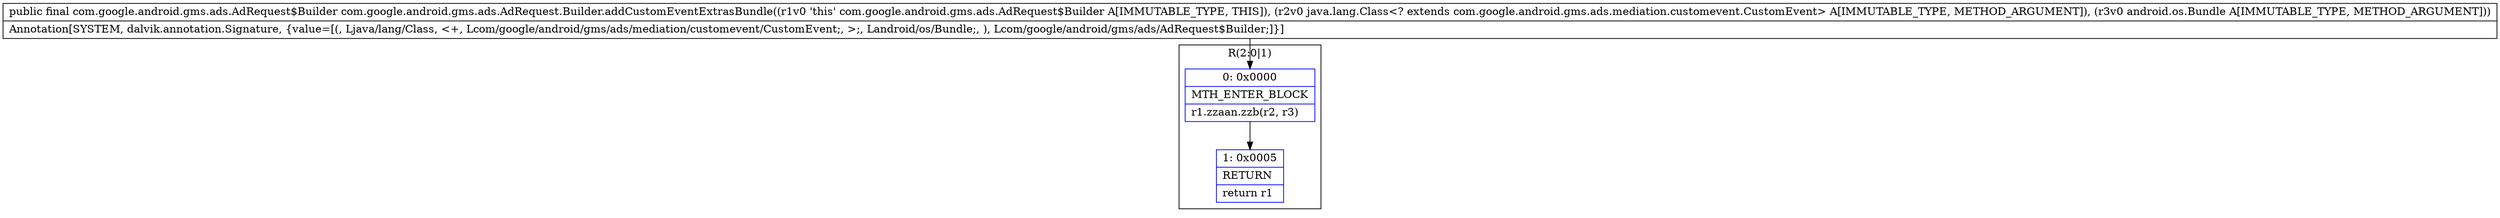 digraph "CFG forcom.google.android.gms.ads.AdRequest.Builder.addCustomEventExtrasBundle(Ljava\/lang\/Class;Landroid\/os\/Bundle;)Lcom\/google\/android\/gms\/ads\/AdRequest$Builder;" {
subgraph cluster_Region_852583281 {
label = "R(2:0|1)";
node [shape=record,color=blue];
Node_0 [shape=record,label="{0\:\ 0x0000|MTH_ENTER_BLOCK\l|r1.zzaan.zzb(r2, r3)\l}"];
Node_1 [shape=record,label="{1\:\ 0x0005|RETURN\l|return r1\l}"];
}
MethodNode[shape=record,label="{public final com.google.android.gms.ads.AdRequest$Builder com.google.android.gms.ads.AdRequest.Builder.addCustomEventExtrasBundle((r1v0 'this' com.google.android.gms.ads.AdRequest$Builder A[IMMUTABLE_TYPE, THIS]), (r2v0 java.lang.Class\<? extends com.google.android.gms.ads.mediation.customevent.CustomEvent\> A[IMMUTABLE_TYPE, METHOD_ARGUMENT]), (r3v0 android.os.Bundle A[IMMUTABLE_TYPE, METHOD_ARGUMENT]))  | Annotation[SYSTEM, dalvik.annotation.Signature, \{value=[(, Ljava\/lang\/Class, \<+, Lcom\/google\/android\/gms\/ads\/mediation\/customevent\/CustomEvent;, \>;, Landroid\/os\/Bundle;, ), Lcom\/google\/android\/gms\/ads\/AdRequest$Builder;]\}]\l}"];
MethodNode -> Node_0;
Node_0 -> Node_1;
}

